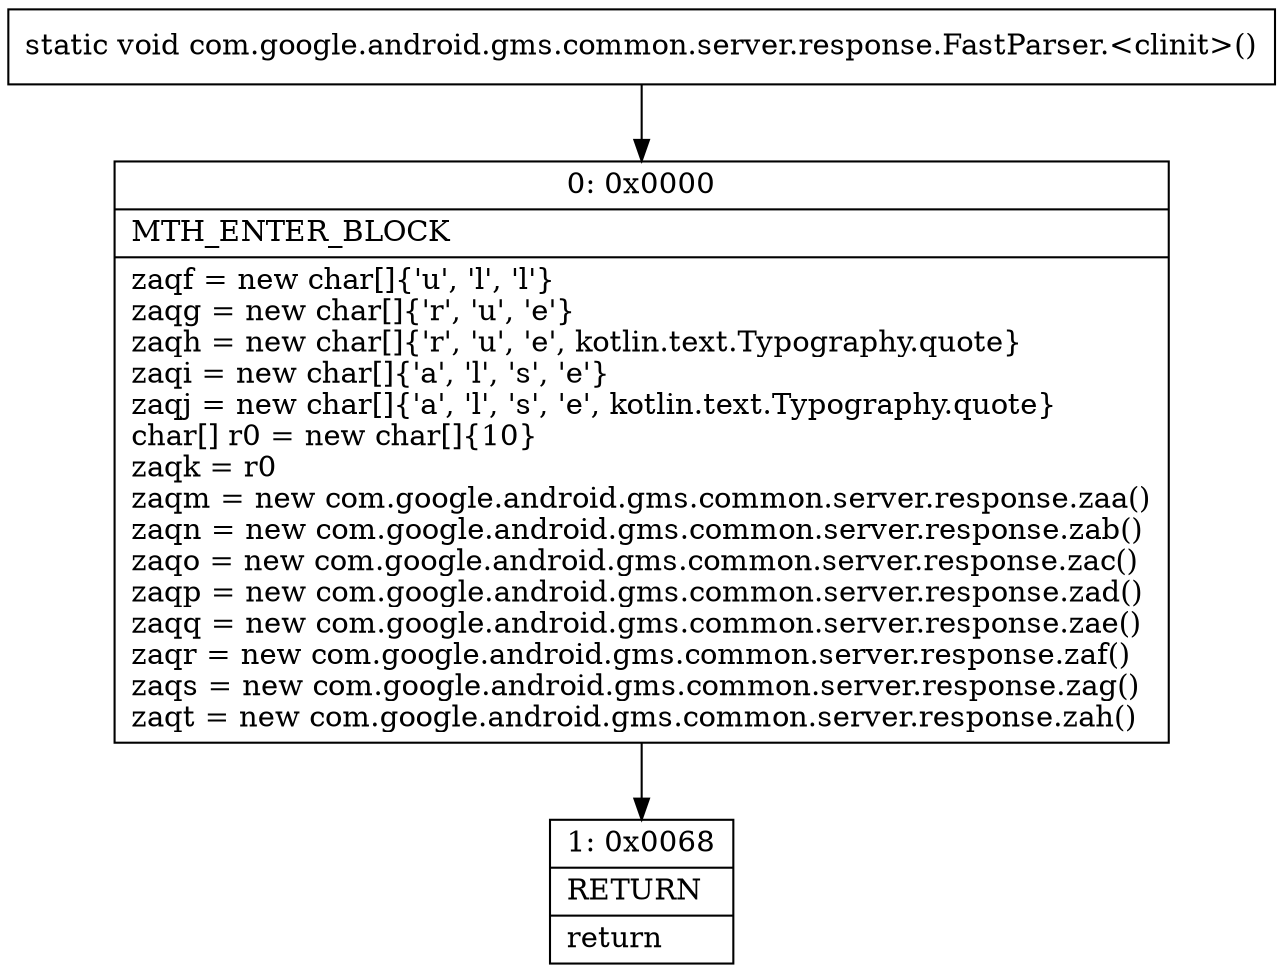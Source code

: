 digraph "CFG forcom.google.android.gms.common.server.response.FastParser.\<clinit\>()V" {
Node_0 [shape=record,label="{0\:\ 0x0000|MTH_ENTER_BLOCK\l|zaqf = new char[]\{'u', 'l', 'l'\}\lzaqg = new char[]\{'r', 'u', 'e'\}\lzaqh = new char[]\{'r', 'u', 'e', kotlin.text.Typography.quote\}\lzaqi = new char[]\{'a', 'l', 's', 'e'\}\lzaqj = new char[]\{'a', 'l', 's', 'e', kotlin.text.Typography.quote\}\lchar[] r0 = new char[]\{10\}\lzaqk = r0\lzaqm = new com.google.android.gms.common.server.response.zaa()\lzaqn = new com.google.android.gms.common.server.response.zab()\lzaqo = new com.google.android.gms.common.server.response.zac()\lzaqp = new com.google.android.gms.common.server.response.zad()\lzaqq = new com.google.android.gms.common.server.response.zae()\lzaqr = new com.google.android.gms.common.server.response.zaf()\lzaqs = new com.google.android.gms.common.server.response.zag()\lzaqt = new com.google.android.gms.common.server.response.zah()\l}"];
Node_1 [shape=record,label="{1\:\ 0x0068|RETURN\l|return\l}"];
MethodNode[shape=record,label="{static void com.google.android.gms.common.server.response.FastParser.\<clinit\>() }"];
MethodNode -> Node_0;
Node_0 -> Node_1;
}

